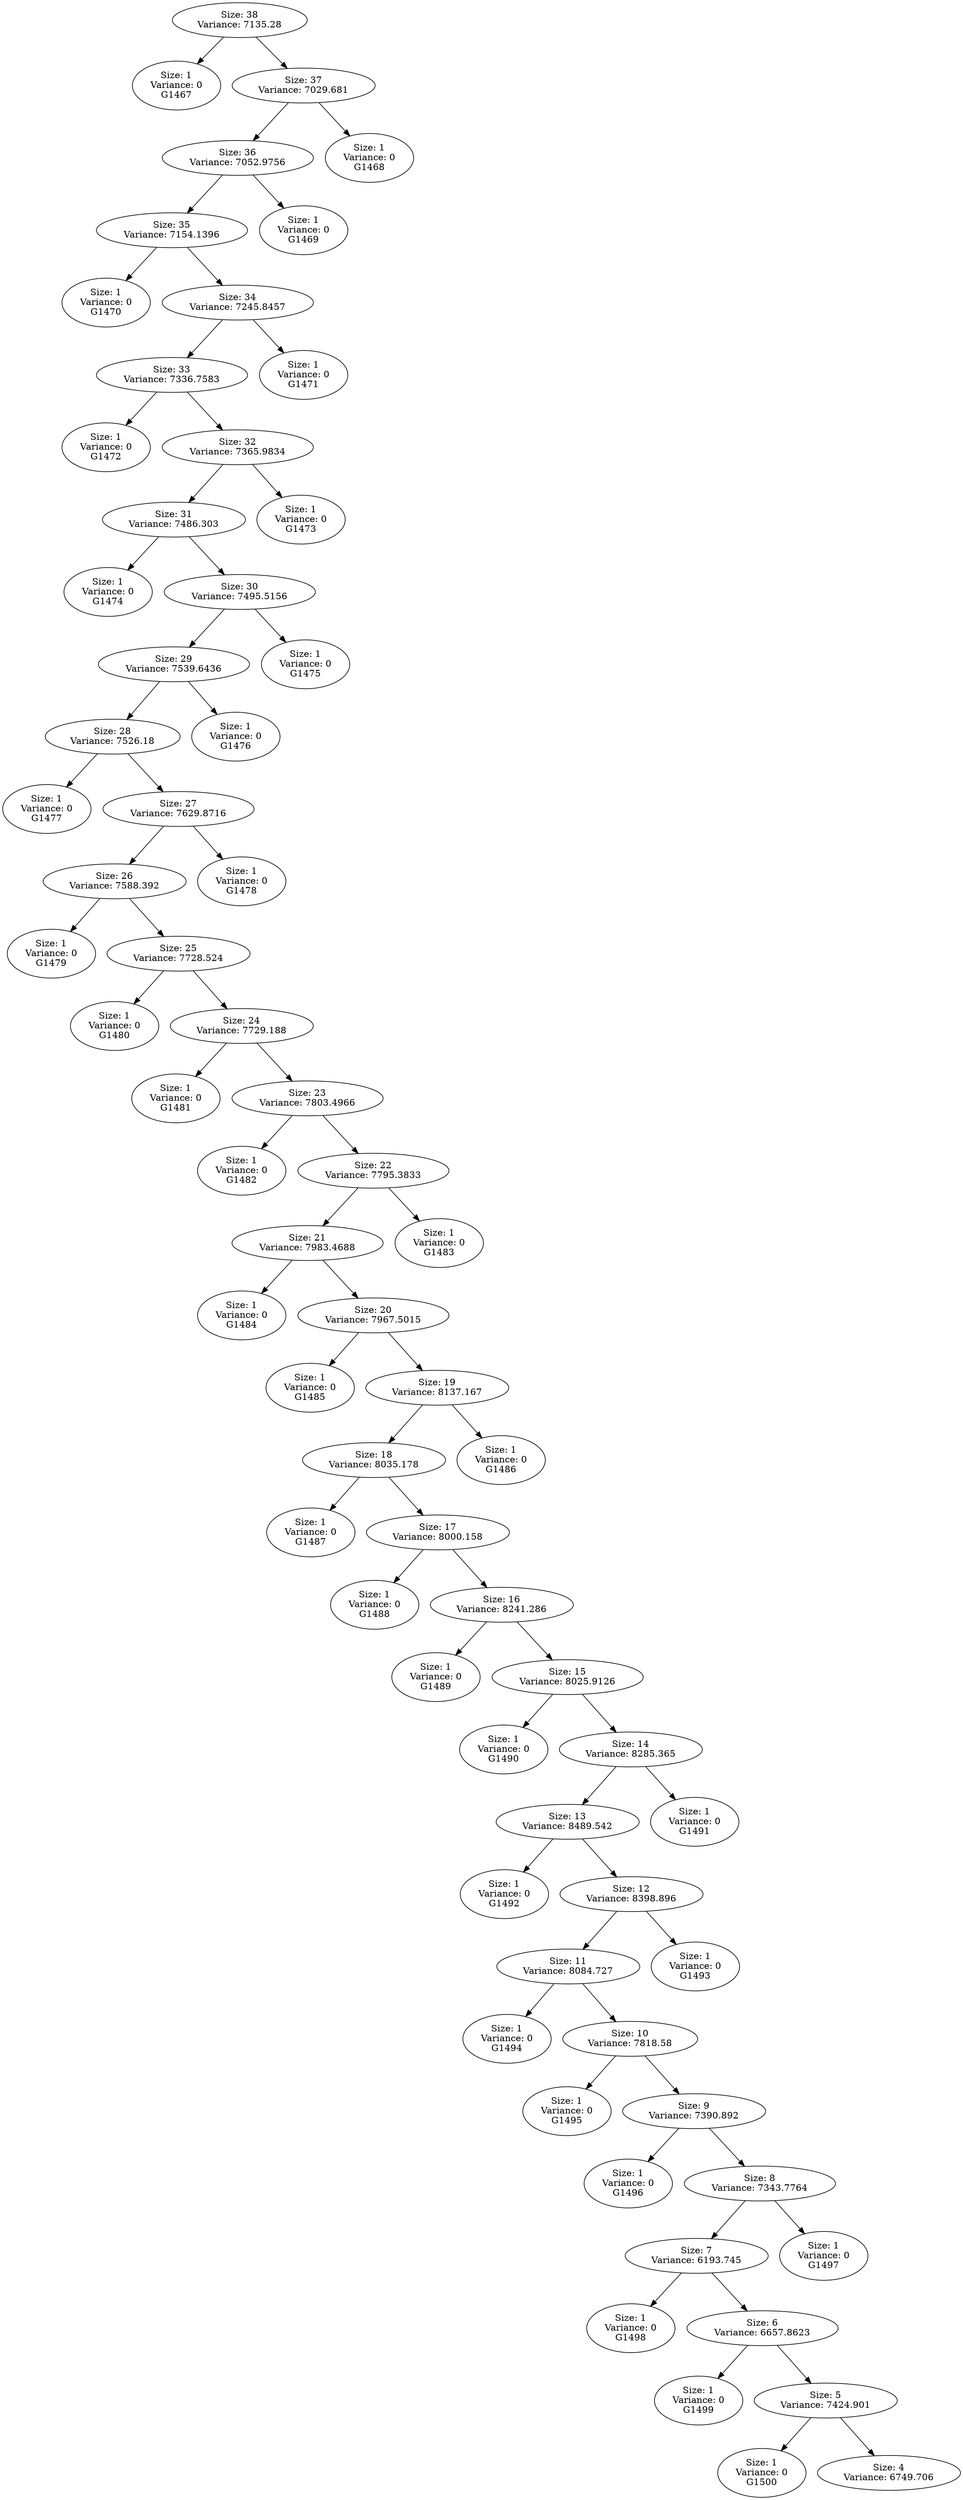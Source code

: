 DIGRAPH G {
"Size: 38\nVariance: 7135.28" -> "Size: 1\nVariance: 0\nG1467" L=0;
"Size: 38\nVariance: 7135.28" -> "Size: 37\nVariance: 7029.681" L=0;
"Size: 37\nVariance: 7029.681" -> "Size: 36\nVariance: 7052.9756" L=1;
"Size: 37\nVariance: 7029.681" -> "Size: 1\nVariance: 0\nG1468" L=1;
"Size: 36\nVariance: 7052.9756" -> "Size: 35\nVariance: 7154.1396" L=2;
"Size: 36\nVariance: 7052.9756" -> "Size: 1\nVariance: 0\nG1469" L=2;
"Size: 35\nVariance: 7154.1396" -> "Size: 1\nVariance: 0\nG1470" L=3;
"Size: 35\nVariance: 7154.1396" -> "Size: 34\nVariance: 7245.8457" L=3;
"Size: 34\nVariance: 7245.8457" -> "Size: 33\nVariance: 7336.7583" L=4;
"Size: 34\nVariance: 7245.8457" -> "Size: 1\nVariance: 0\nG1471" L=4;
"Size: 33\nVariance: 7336.7583" -> "Size: 1\nVariance: 0\nG1472" L=5;
"Size: 33\nVariance: 7336.7583" -> "Size: 32\nVariance: 7365.9834" L=5;
"Size: 32\nVariance: 7365.9834" -> "Size: 31\nVariance: 7486.303" L=6;
"Size: 32\nVariance: 7365.9834" -> "Size: 1\nVariance: 0\nG1473" L=6;
"Size: 31\nVariance: 7486.303" -> "Size: 1\nVariance: 0\nG1474" L=7;
"Size: 31\nVariance: 7486.303" -> "Size: 30\nVariance: 7495.5156" L=7;
"Size: 30\nVariance: 7495.5156" -> "Size: 29\nVariance: 7539.6436" L=8;
"Size: 30\nVariance: 7495.5156" -> "Size: 1\nVariance: 0\nG1475" L=8;
"Size: 29\nVariance: 7539.6436" -> "Size: 28\nVariance: 7526.18" L=9;
"Size: 29\nVariance: 7539.6436" -> "Size: 1\nVariance: 0\nG1476" L=9;
"Size: 28\nVariance: 7526.18" -> "Size: 1\nVariance: 0\nG1477" L=10;
"Size: 28\nVariance: 7526.18" -> "Size: 27\nVariance: 7629.8716" L=10;
"Size: 27\nVariance: 7629.8716" -> "Size: 26\nVariance: 7588.392" L=11;
"Size: 27\nVariance: 7629.8716" -> "Size: 1\nVariance: 0\nG1478" L=11;
"Size: 26\nVariance: 7588.392" -> "Size: 1\nVariance: 0\nG1479" L=12;
"Size: 26\nVariance: 7588.392" -> "Size: 25\nVariance: 7728.524" L=12;
"Size: 25\nVariance: 7728.524" -> "Size: 1\nVariance: 0\nG1480" L=13;
"Size: 25\nVariance: 7728.524" -> "Size: 24\nVariance: 7729.188" L=13;
"Size: 24\nVariance: 7729.188" -> "Size: 1\nVariance: 0\nG1481" L=14;
"Size: 24\nVariance: 7729.188" -> "Size: 23\nVariance: 7803.4966" L=14;
"Size: 23\nVariance: 7803.4966" -> "Size: 1\nVariance: 0\nG1482" L=15;
"Size: 23\nVariance: 7803.4966" -> "Size: 22\nVariance: 7795.3833" L=15;
"Size: 22\nVariance: 7795.3833" -> "Size: 21\nVariance: 7983.4688" L=16;
"Size: 22\nVariance: 7795.3833" -> "Size: 1\nVariance: 0\nG1483" L=16;
"Size: 21\nVariance: 7983.4688" -> "Size: 1\nVariance: 0\nG1484" L=17;
"Size: 21\nVariance: 7983.4688" -> "Size: 20\nVariance: 7967.5015" L=17;
"Size: 20\nVariance: 7967.5015" -> "Size: 1\nVariance: 0\nG1485" L=18;
"Size: 20\nVariance: 7967.5015" -> "Size: 19\nVariance: 8137.167" L=18;
"Size: 19\nVariance: 8137.167" -> "Size: 18\nVariance: 8035.178" L=19;
"Size: 19\nVariance: 8137.167" -> "Size: 1\nVariance: 0\nG1486" L=19;
"Size: 18\nVariance: 8035.178" -> "Size: 1\nVariance: 0\nG1487" L=20;
"Size: 18\nVariance: 8035.178" -> "Size: 17\nVariance: 8000.158" L=20;
"Size: 17\nVariance: 8000.158" -> "Size: 1\nVariance: 0\nG1488" L=21;
"Size: 17\nVariance: 8000.158" -> "Size: 16\nVariance: 8241.286" L=21;
"Size: 16\nVariance: 8241.286" -> "Size: 1\nVariance: 0\nG1489" L=22;
"Size: 16\nVariance: 8241.286" -> "Size: 15\nVariance: 8025.9126" L=22;
"Size: 15\nVariance: 8025.9126" -> "Size: 1\nVariance: 0\nG1490" L=23;
"Size: 15\nVariance: 8025.9126" -> "Size: 14\nVariance: 8285.365" L=23;
"Size: 14\nVariance: 8285.365" -> "Size: 13\nVariance: 8489.542" L=24;
"Size: 14\nVariance: 8285.365" -> "Size: 1\nVariance: 0\nG1491" L=24;
"Size: 13\nVariance: 8489.542" -> "Size: 1\nVariance: 0\nG1492" L=25;
"Size: 13\nVariance: 8489.542" -> "Size: 12\nVariance: 8398.896" L=25;
"Size: 12\nVariance: 8398.896" -> "Size: 11\nVariance: 8084.727" L=26;
"Size: 12\nVariance: 8398.896" -> "Size: 1\nVariance: 0\nG1493" L=26;
"Size: 11\nVariance: 8084.727" -> "Size: 1\nVariance: 0\nG1494" L=27;
"Size: 11\nVariance: 8084.727" -> "Size: 10\nVariance: 7818.58" L=27;
"Size: 10\nVariance: 7818.58" -> "Size: 1\nVariance: 0\nG1495" L=28;
"Size: 10\nVariance: 7818.58" -> "Size: 9\nVariance: 7390.892" L=28;
"Size: 9\nVariance: 7390.892" -> "Size: 1\nVariance: 0\nG1496" L=29;
"Size: 9\nVariance: 7390.892" -> "Size: 8\nVariance: 7343.7764" L=29;
"Size: 8\nVariance: 7343.7764" -> "Size: 7\nVariance: 6193.745" L=30;
"Size: 8\nVariance: 7343.7764" -> "Size: 1\nVariance: 0\nG1497" L=30;
"Size: 7\nVariance: 6193.745" -> "Size: 1\nVariance: 0\nG1498" L=31;
"Size: 7\nVariance: 6193.745" -> "Size: 6\nVariance: 6657.8623" L=31;
"Size: 6\nVariance: 6657.8623" -> "Size: 1\nVariance: 0\nG1499" L=32;
"Size: 6\nVariance: 6657.8623" -> "Size: 5\nVariance: 7424.901" L=32;
"Size: 5\nVariance: 7424.901" -> "Size: 1\nVariance: 0\nG1500" L=33;
"Size: 5\nVariance: 7424.901" -> "Size: 4\nVariance: 6749.706" L=33;
}
